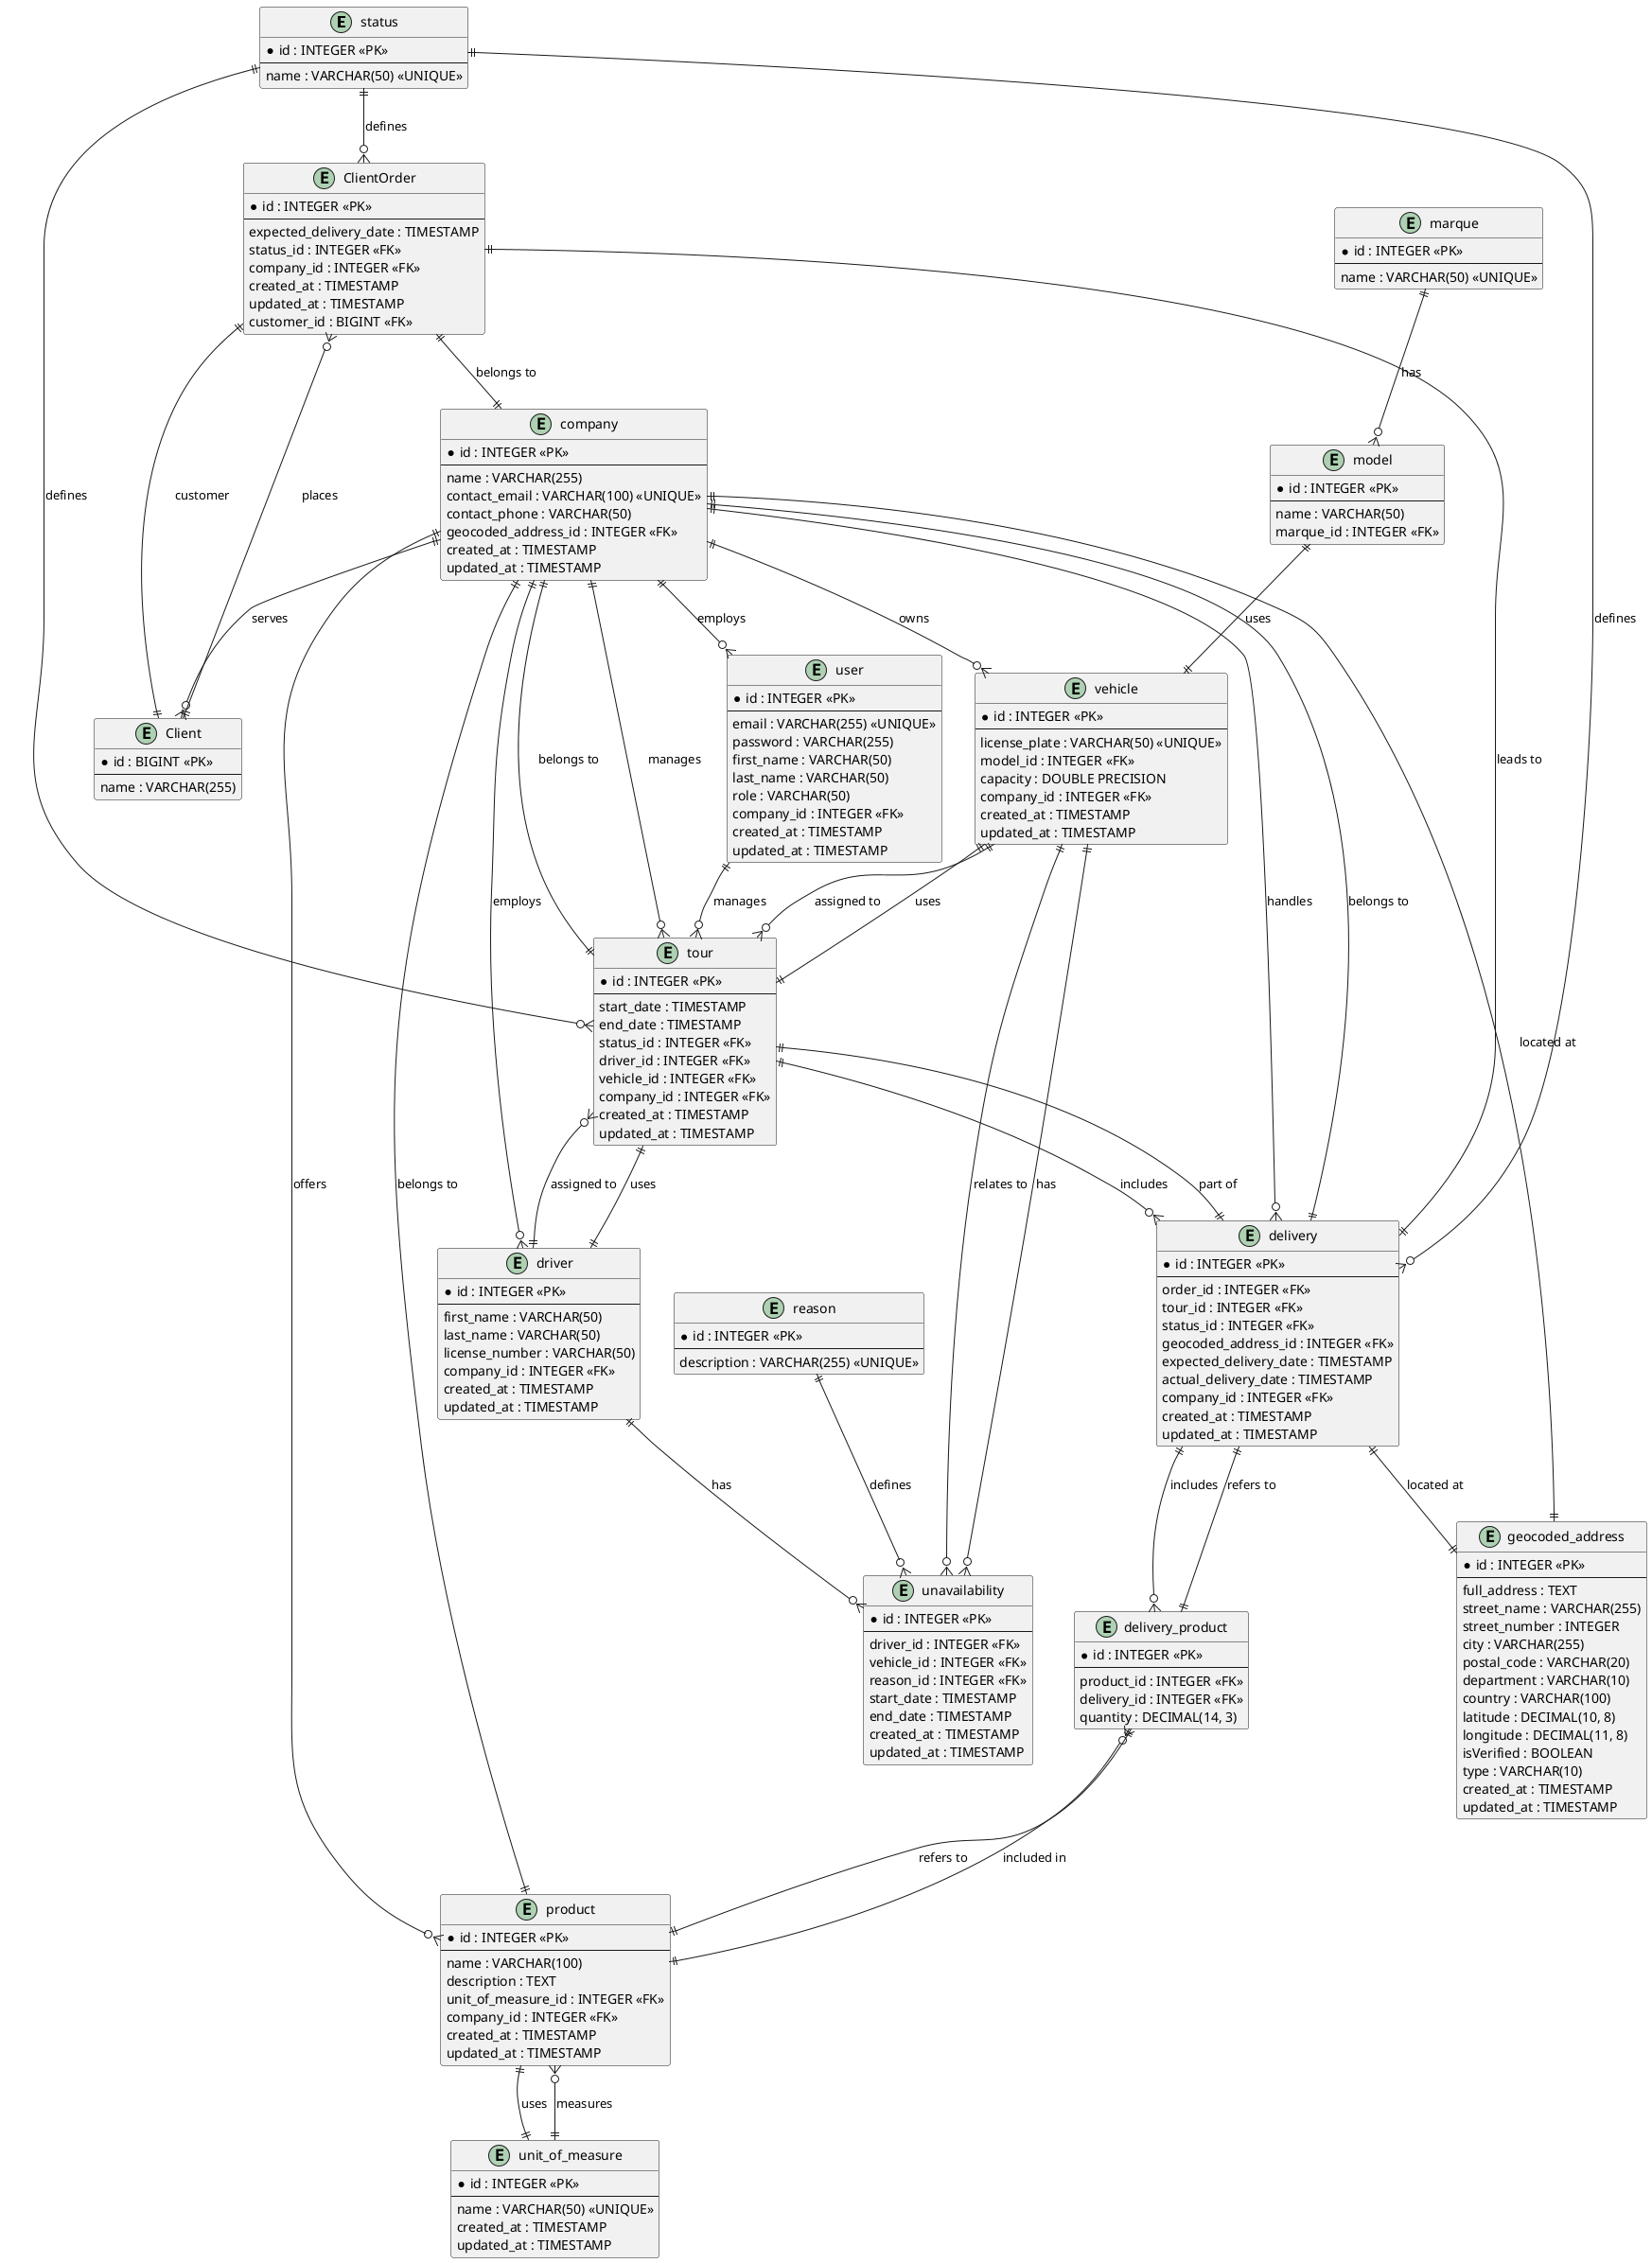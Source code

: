 @startuml Entity-Relation
' Définir les entités et leurs attributs

entity "status" as Status {
  * id : INTEGER <<PK>>
  --
  name : VARCHAR(50) <<UNIQUE>>
}

entity "marque" as Marque {
  * id : INTEGER <<PK>>
  --
  name : VARCHAR(50) <<UNIQUE>>
}

entity "model" as Model {
  * id : INTEGER <<PK>>
  --
  name : VARCHAR(50)
  marque_id : INTEGER <<FK>>
}

entity "vehicle" as Vehicle {
  * id : INTEGER <<PK>>
  --
  license_plate : VARCHAR(50) <<UNIQUE>>
  model_id : INTEGER <<FK>>
  capacity : DOUBLE PRECISION
  company_id : INTEGER <<FK>>
  created_at : TIMESTAMP
  updated_at : TIMESTAMP
}

entity "reason" as Reason {
  * id : INTEGER <<PK>>
  --
  description : VARCHAR(255) <<UNIQUE>>
}

entity "unavailability" as Unavailability {
  * id : INTEGER <<PK>>
  --
  driver_id : INTEGER <<FK>>
  vehicle_id : INTEGER <<FK>>
  reason_id : INTEGER <<FK>>
  start_date : TIMESTAMP
  end_date : TIMESTAMP
  created_at : TIMESTAMP
  updated_at : TIMESTAMP
}

entity "company" as Company {
  * id : INTEGER <<PK>>
  --
  name : VARCHAR(255)
  contact_email : VARCHAR(100) <<UNIQUE>>
  contact_phone : VARCHAR(50)
  geocoded_address_id : INTEGER <<FK>>
  created_at : TIMESTAMP
  updated_at : TIMESTAMP
}

entity "user" as User {
  * id : INTEGER <<PK>>
  --
  email : VARCHAR(255) <<UNIQUE>>
  password : VARCHAR(255)
  first_name : VARCHAR(50)
  last_name : VARCHAR(50)
  role : VARCHAR(50)
  company_id : INTEGER <<FK>>
  created_at : TIMESTAMP
  updated_at : TIMESTAMP
}

entity "driver" as Driver {
  * id : INTEGER <<PK>>
  --
  first_name : VARCHAR(50)
  last_name : VARCHAR(50)
  license_number : VARCHAR(50)
  company_id : INTEGER <<FK>>
  created_at : TIMESTAMP
  updated_at : TIMESTAMP
}

entity "Client" as Client {
  * id : BIGINT <<PK>>
  --
  name : VARCHAR(255)
}

entity "ClientOrder" as ClientOrder {
  * id : INTEGER <<PK>>
  --
  expected_delivery_date : TIMESTAMP
  status_id : INTEGER <<FK>>
  company_id : INTEGER <<FK>>
  created_at : TIMESTAMP
  updated_at : TIMESTAMP
  customer_id : BIGINT <<FK>>
}

entity "delivery" as Delivery {
  * id : INTEGER <<PK>>
  --
  order_id : INTEGER <<FK>>
  tour_id : INTEGER <<FK>>
  status_id : INTEGER <<FK>>
  geocoded_address_id : INTEGER <<FK>>
  expected_delivery_date : TIMESTAMP
  actual_delivery_date : TIMESTAMP
  company_id : INTEGER <<FK>>
  created_at : TIMESTAMP
  updated_at : TIMESTAMP
}

entity "product" as Product {
  * id : INTEGER <<PK>>
  --
  name : VARCHAR(100)
  description : TEXT
  unit_of_measure_id : INTEGER <<FK>>
  company_id : INTEGER <<FK>>
  created_at : TIMESTAMP
  updated_at : TIMESTAMP
}

entity "unit_of_measure" as UnitOfMeasure {
  * id : INTEGER <<PK>>
  --
  name : VARCHAR(50) <<UNIQUE>>
  created_at : TIMESTAMP
  updated_at : TIMESTAMP
}

entity "delivery_product" as DeliveryProduct {
  * id : INTEGER <<PK>>
  --
  product_id : INTEGER <<FK>>
  delivery_id : INTEGER <<FK>>
  quantity : DECIMAL(14, 3)
}

entity "tour" as Tour {
  * id : INTEGER <<PK>>
  --
  start_date : TIMESTAMP
  end_date : TIMESTAMP
  status_id : INTEGER <<FK>>
  driver_id : INTEGER <<FK>>
  vehicle_id : INTEGER <<FK>>
  company_id : INTEGER <<FK>>
  created_at : TIMESTAMP
  updated_at : TIMESTAMP
}

entity "geocoded_address" as GeocodedAddress {
  * id : INTEGER <<PK>>
  --
  full_address : TEXT
  street_name : VARCHAR(255)
  street_number : INTEGER
  city : VARCHAR(255)
  postal_code : VARCHAR(20)
  department : VARCHAR(10)
  country : VARCHAR(100)
  latitude : DECIMAL(10, 8)
  longitude : DECIMAL(11, 8)
  isVerified : BOOLEAN
  type : VARCHAR(10)
  created_at : TIMESTAMP
  updated_at : TIMESTAMP
}

' Définir les relations entre les entités

' Relations pour les statuts
Status ||--o{ ClientOrder : defines
Status ||--o{ Tour : defines
Status ||--o{ Delivery : defines

' Relations pour marque et model
Marque ||--o{ Model : has
Model ||--|| Vehicle : uses

' Relations pour vehicle
Company ||--o{ Vehicle : owns
Vehicle ||--o{ Unavailability : relates to
Vehicle ||--o{ Tour : assigned to

' Relations pour reason
Reason ||--o{ Unavailability : defines

' Relations pour unavailability
Driver ||--o{ Unavailability : has
Vehicle ||--o{ Unavailability : has

' Relations pour company
Company ||--o{ User : employs
Company ||--o{ Driver : employs
Company ||--o{ Client : serves
Company ||--o{ Product : offers
Company ||--o{ Tour : manages
Company ||--|| GeocodedAddress : located at
Company ||--o{ Delivery : handles

' Relations pour user
User ||--o{ Tour : manages

' Relations pour driver
Driver ||--o{ Tour : assigned to

' Relations pour Client et ClientOrder
Client ||--o{ ClientOrder : places
ClientOrder ||--|| Delivery : leads to
ClientOrder ||--|| Company : belongs to
ClientOrder ||--|| Client : customer

' Relations pour Delivery
Delivery ||--|| GeocodedAddress : located at
Delivery ||--o{ DeliveryProduct : includes
Delivery ||--|| Company : belongs to
Delivery ||--|| Tour : part of

' Relations pour Product
Product ||--|| Company : belongs to
Product ||--|| UnitOfMeasure : uses
Product ||--o{ DeliveryProduct : included in

' Relations pour UnitOfMeasure
UnitOfMeasure ||--o{ Product : measures

' Relations pour DeliveryProduct
DeliveryProduct ||--|| Product : refers to
DeliveryProduct ||--|| Delivery : refers to

' Relations pour Tour
Tour ||--|| Company : belongs to
Tour ||--|| Driver : uses
Tour ||--|| Vehicle : uses
Tour ||--o{ Delivery : includes

@enduml
